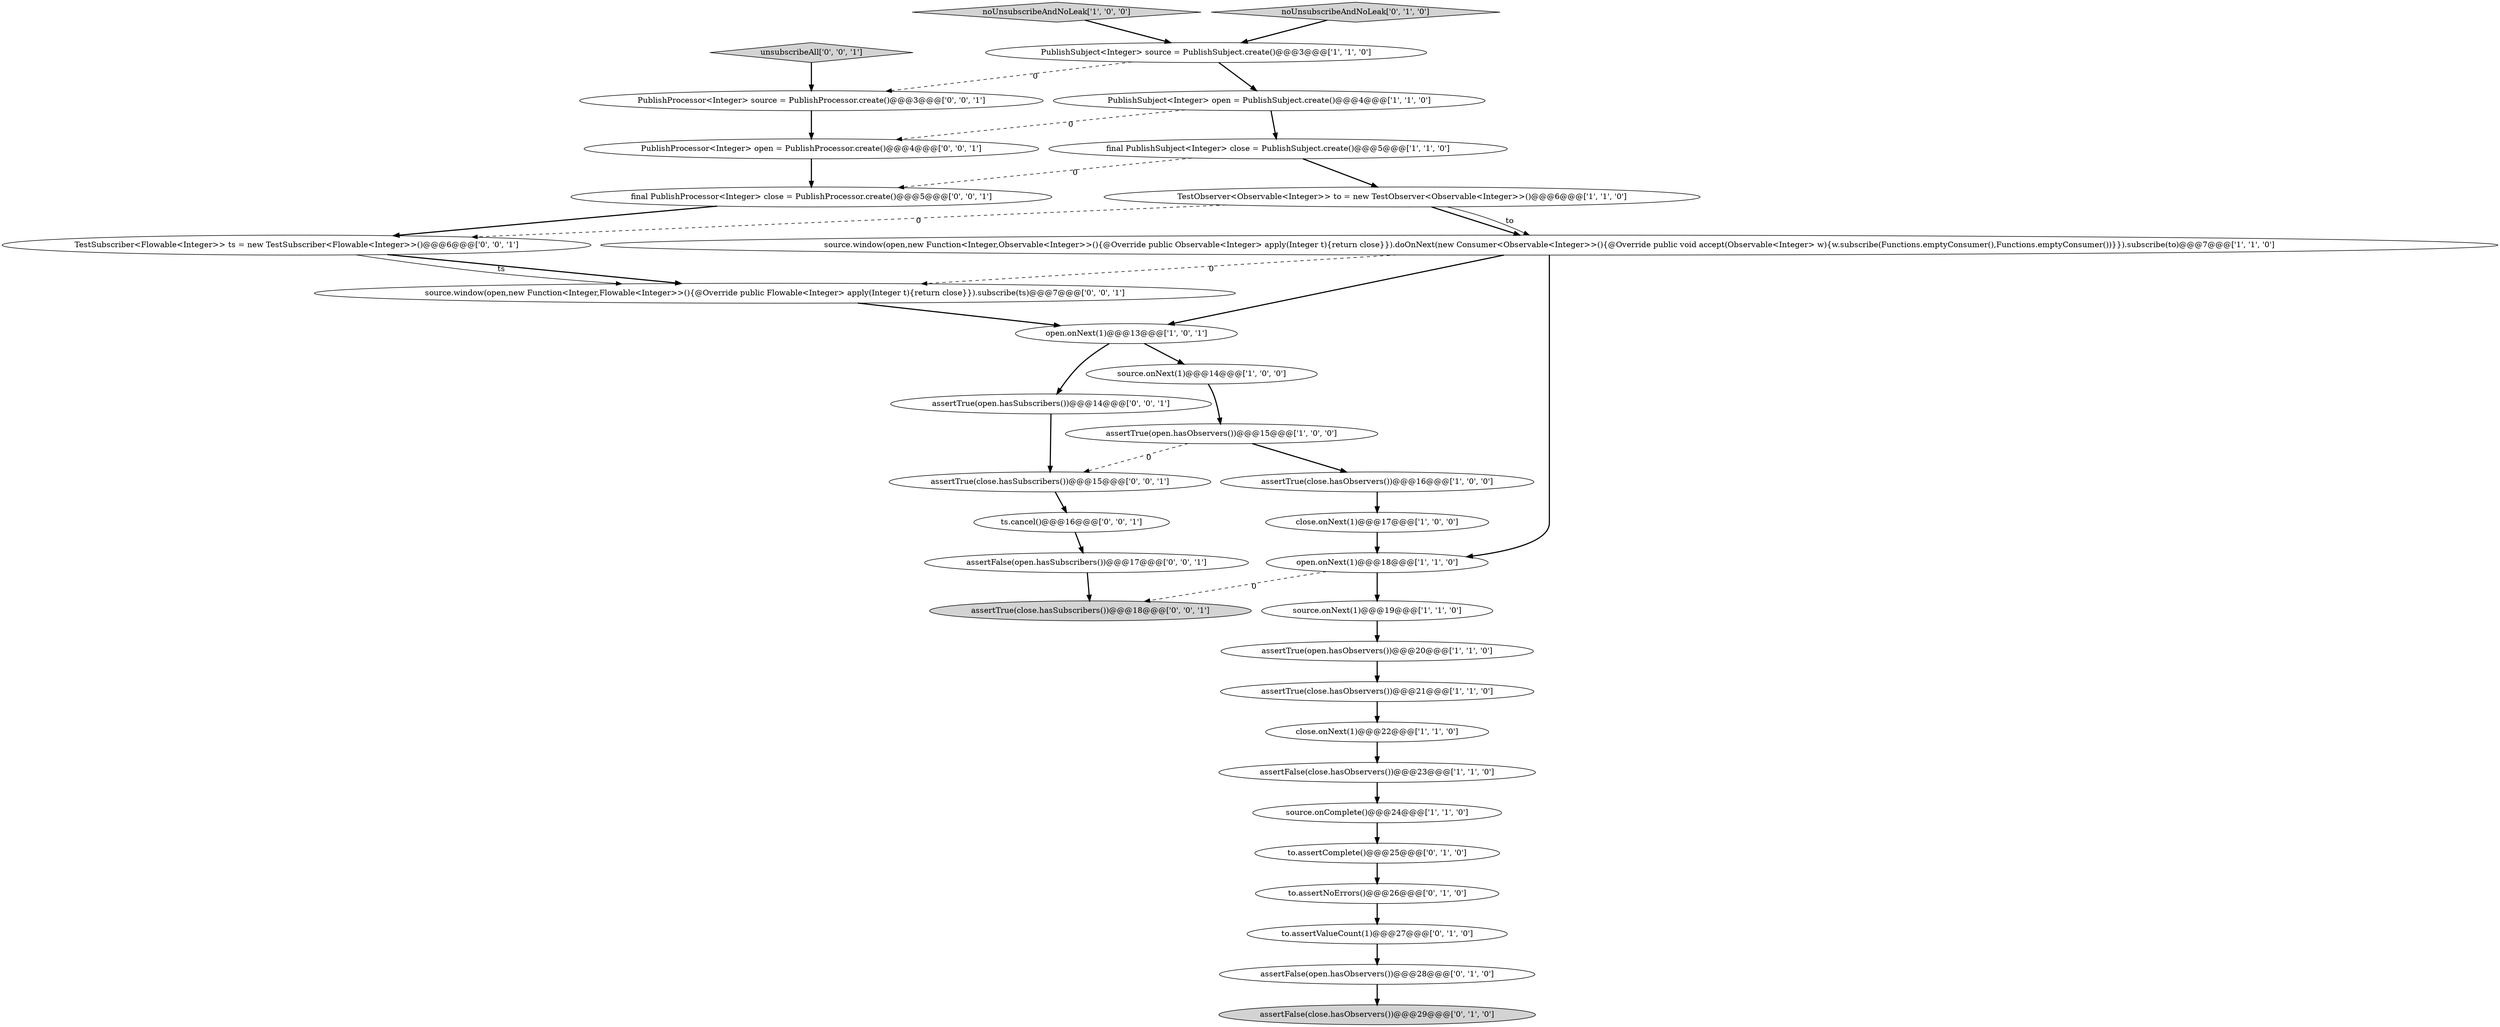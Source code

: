 digraph {
26 [style = filled, label = "source.window(open,new Function<Integer,Flowable<Integer>>(){@Override public Flowable<Integer> apply(Integer t){return close}}).subscribe(ts)@@@7@@@['0', '0', '1']", fillcolor = white, shape = ellipse image = "AAA0AAABBB3BBB"];
17 [style = filled, label = "PublishSubject<Integer> source = PublishSubject.create()@@@3@@@['1', '1', '0']", fillcolor = white, shape = ellipse image = "AAA0AAABBB1BBB"];
12 [style = filled, label = "assertTrue(close.hasObservers())@@@16@@@['1', '0', '0']", fillcolor = white, shape = ellipse image = "AAA0AAABBB1BBB"];
5 [style = filled, label = "TestObserver<Observable<Integer>> to = new TestObserver<Observable<Integer>>()@@@6@@@['1', '1', '0']", fillcolor = white, shape = ellipse image = "AAA0AAABBB1BBB"];
10 [style = filled, label = "source.onNext(1)@@@19@@@['1', '1', '0']", fillcolor = white, shape = ellipse image = "AAA0AAABBB1BBB"];
24 [style = filled, label = "assertTrue(close.hasSubscribers())@@@18@@@['0', '0', '1']", fillcolor = lightgray, shape = ellipse image = "AAA0AAABBB3BBB"];
13 [style = filled, label = "noUnsubscribeAndNoLeak['1', '0', '0']", fillcolor = lightgray, shape = diamond image = "AAA0AAABBB1BBB"];
34 [style = filled, label = "assertTrue(close.hasSubscribers())@@@15@@@['0', '0', '1']", fillcolor = white, shape = ellipse image = "AAA0AAABBB3BBB"];
9 [style = filled, label = "source.onNext(1)@@@14@@@['1', '0', '0']", fillcolor = white, shape = ellipse image = "AAA0AAABBB1BBB"];
20 [style = filled, label = "assertFalse(close.hasObservers())@@@29@@@['0', '1', '0']", fillcolor = lightgray, shape = ellipse image = "AAA0AAABBB2BBB"];
23 [style = filled, label = "to.assertComplete()@@@25@@@['0', '1', '0']", fillcolor = white, shape = ellipse image = "AAA0AAABBB2BBB"];
32 [style = filled, label = "ts.cancel()@@@16@@@['0', '0', '1']", fillcolor = white, shape = ellipse image = "AAA0AAABBB3BBB"];
21 [style = filled, label = "assertFalse(open.hasObservers())@@@28@@@['0', '1', '0']", fillcolor = white, shape = ellipse image = "AAA0AAABBB2BBB"];
33 [style = filled, label = "unsubscribeAll['0', '0', '1']", fillcolor = lightgray, shape = diamond image = "AAA0AAABBB3BBB"];
31 [style = filled, label = "PublishProcessor<Integer> open = PublishProcessor.create()@@@4@@@['0', '0', '1']", fillcolor = white, shape = ellipse image = "AAA0AAABBB3BBB"];
2 [style = filled, label = "assertTrue(open.hasObservers())@@@20@@@['1', '1', '0']", fillcolor = white, shape = ellipse image = "AAA0AAABBB1BBB"];
4 [style = filled, label = "source.onComplete()@@@24@@@['1', '1', '0']", fillcolor = white, shape = ellipse image = "AAA0AAABBB1BBB"];
8 [style = filled, label = "PublishSubject<Integer> open = PublishSubject.create()@@@4@@@['1', '1', '0']", fillcolor = white, shape = ellipse image = "AAA0AAABBB1BBB"];
11 [style = filled, label = "assertTrue(close.hasObservers())@@@21@@@['1', '1', '0']", fillcolor = white, shape = ellipse image = "AAA0AAABBB1BBB"];
22 [style = filled, label = "to.assertNoErrors()@@@26@@@['0', '1', '0']", fillcolor = white, shape = ellipse image = "AAA0AAABBB2BBB"];
27 [style = filled, label = "assertFalse(open.hasSubscribers())@@@17@@@['0', '0', '1']", fillcolor = white, shape = ellipse image = "AAA0AAABBB3BBB"];
6 [style = filled, label = "assertTrue(open.hasObservers())@@@15@@@['1', '0', '0']", fillcolor = white, shape = ellipse image = "AAA0AAABBB1BBB"];
0 [style = filled, label = "close.onNext(1)@@@17@@@['1', '0', '0']", fillcolor = white, shape = ellipse image = "AAA0AAABBB1BBB"];
28 [style = filled, label = "PublishProcessor<Integer> source = PublishProcessor.create()@@@3@@@['0', '0', '1']", fillcolor = white, shape = ellipse image = "AAA0AAABBB3BBB"];
16 [style = filled, label = "open.onNext(1)@@@13@@@['1', '0', '1']", fillcolor = white, shape = ellipse image = "AAA0AAABBB1BBB"];
14 [style = filled, label = "final PublishSubject<Integer> close = PublishSubject.create()@@@5@@@['1', '1', '0']", fillcolor = white, shape = ellipse image = "AAA0AAABBB1BBB"];
7 [style = filled, label = "close.onNext(1)@@@22@@@['1', '1', '0']", fillcolor = white, shape = ellipse image = "AAA0AAABBB1BBB"];
25 [style = filled, label = "assertTrue(open.hasSubscribers())@@@14@@@['0', '0', '1']", fillcolor = white, shape = ellipse image = "AAA0AAABBB3BBB"];
3 [style = filled, label = "assertFalse(close.hasObservers())@@@23@@@['1', '1', '0']", fillcolor = white, shape = ellipse image = "AAA0AAABBB1BBB"];
30 [style = filled, label = "TestSubscriber<Flowable<Integer>> ts = new TestSubscriber<Flowable<Integer>>()@@@6@@@['0', '0', '1']", fillcolor = white, shape = ellipse image = "AAA0AAABBB3BBB"];
1 [style = filled, label = "open.onNext(1)@@@18@@@['1', '1', '0']", fillcolor = white, shape = ellipse image = "AAA0AAABBB1BBB"];
29 [style = filled, label = "final PublishProcessor<Integer> close = PublishProcessor.create()@@@5@@@['0', '0', '1']", fillcolor = white, shape = ellipse image = "AAA0AAABBB3BBB"];
18 [style = filled, label = "noUnsubscribeAndNoLeak['0', '1', '0']", fillcolor = lightgray, shape = diamond image = "AAA0AAABBB2BBB"];
15 [style = filled, label = "source.window(open,new Function<Integer,Observable<Integer>>(){@Override public Observable<Integer> apply(Integer t){return close}}).doOnNext(new Consumer<Observable<Integer>>(){@Override public void accept(Observable<Integer> w){w.subscribe(Functions.emptyConsumer(),Functions.emptyConsumer())}}).subscribe(to)@@@7@@@['1', '1', '0']", fillcolor = white, shape = ellipse image = "AAA0AAABBB1BBB"];
19 [style = filled, label = "to.assertValueCount(1)@@@27@@@['0', '1', '0']", fillcolor = white, shape = ellipse image = "AAA0AAABBB2BBB"];
17->8 [style = bold, label=""];
25->34 [style = bold, label=""];
22->19 [style = bold, label=""];
29->30 [style = bold, label=""];
28->31 [style = bold, label=""];
33->28 [style = bold, label=""];
30->26 [style = bold, label=""];
18->17 [style = bold, label=""];
8->14 [style = bold, label=""];
5->15 [style = bold, label=""];
31->29 [style = bold, label=""];
32->27 [style = bold, label=""];
16->25 [style = bold, label=""];
5->15 [style = solid, label="to"];
30->26 [style = solid, label="ts"];
6->34 [style = dashed, label="0"];
15->16 [style = bold, label=""];
12->0 [style = bold, label=""];
3->4 [style = bold, label=""];
7->3 [style = bold, label=""];
9->6 [style = bold, label=""];
17->28 [style = dashed, label="0"];
26->16 [style = bold, label=""];
13->17 [style = bold, label=""];
23->22 [style = bold, label=""];
21->20 [style = bold, label=""];
1->24 [style = dashed, label="0"];
0->1 [style = bold, label=""];
11->7 [style = bold, label=""];
15->26 [style = dashed, label="0"];
34->32 [style = bold, label=""];
10->2 [style = bold, label=""];
19->21 [style = bold, label=""];
27->24 [style = bold, label=""];
8->31 [style = dashed, label="0"];
1->10 [style = bold, label=""];
14->29 [style = dashed, label="0"];
2->11 [style = bold, label=""];
16->9 [style = bold, label=""];
4->23 [style = bold, label=""];
5->30 [style = dashed, label="0"];
14->5 [style = bold, label=""];
15->1 [style = bold, label=""];
6->12 [style = bold, label=""];
}
